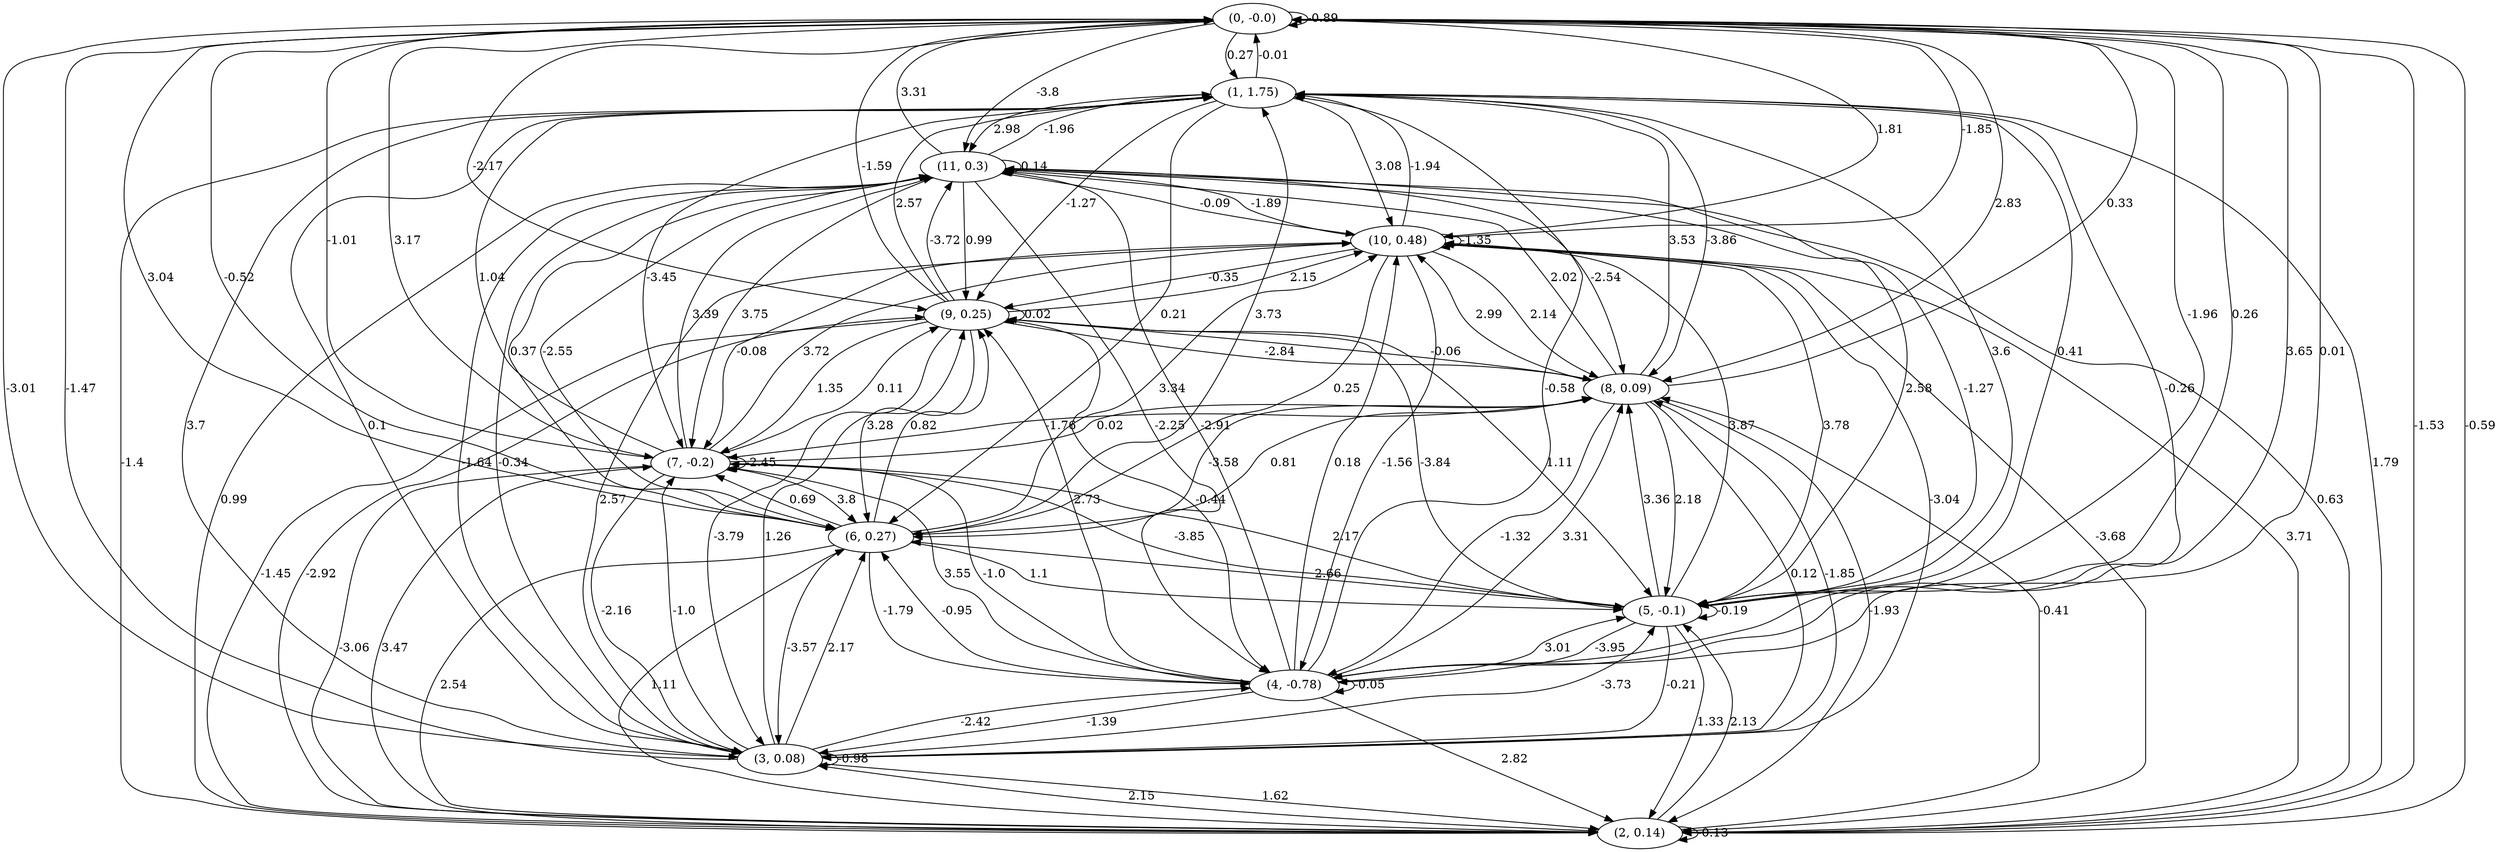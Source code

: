 digraph {
    0 [ label = "(0, -0.0)" ]
    1 [ label = "(1, 1.75)" ]
    2 [ label = "(2, 0.14)" ]
    3 [ label = "(3, 0.08)" ]
    4 [ label = "(4, -0.78)" ]
    5 [ label = "(5, -0.1)" ]
    6 [ label = "(6, 0.27)" ]
    7 [ label = "(7, -0.2)" ]
    8 [ label = "(8, 0.09)" ]
    9 [ label = "(9, 0.25)" ]
    10 [ label = "(10, 0.48)" ]
    11 [ label = "(11, 0.3)" ]
    0 -> 0 [ label = "-0.89" ]
    2 -> 2 [ label = "-0.13" ]
    3 -> 3 [ label = "-0.98" ]
    4 -> 4 [ label = "-0.05" ]
    5 -> 5 [ label = "-0.19" ]
    7 -> 7 [ label = "-2.45" ]
    9 -> 9 [ label = "0.02" ]
    10 -> 10 [ label = "-1.35" ]
    11 -> 11 [ label = "0.14" ]
    1 -> 0 [ label = "-0.01" ]
    2 -> 0 [ label = "-0.59" ]
    3 -> 0 [ label = "-1.47" ]
    4 -> 0 [ label = "0.01" ]
    5 -> 0 [ label = "0.26" ]
    6 -> 0 [ label = "3.04" ]
    7 -> 0 [ label = "-1.01" ]
    8 -> 0 [ label = "0.33" ]
    9 -> 0 [ label = "-1.59" ]
    10 -> 0 [ label = "-1.85" ]
    11 -> 0 [ label = "3.31" ]
    0 -> 1 [ label = "0.27" ]
    2 -> 1 [ label = "1.79" ]
    3 -> 1 [ label = "3.7" ]
    4 -> 1 [ label = "-0.58" ]
    5 -> 1 [ label = "3.6" ]
    6 -> 1 [ label = "3.73" ]
    7 -> 1 [ label = "1.04" ]
    8 -> 1 [ label = "3.53" ]
    9 -> 1 [ label = "2.57" ]
    10 -> 1 [ label = "-1.94" ]
    11 -> 1 [ label = "-1.96" ]
    0 -> 2 [ label = "-1.53" ]
    1 -> 2 [ label = "-1.4" ]
    3 -> 2 [ label = "1.62" ]
    4 -> 2 [ label = "2.82" ]
    5 -> 2 [ label = "1.33" ]
    6 -> 2 [ label = "2.54" ]
    7 -> 2 [ label = "-3.06" ]
    8 -> 2 [ label = "-1.93" ]
    9 -> 2 [ label = "-1.45" ]
    10 -> 2 [ label = "-3.68" ]
    11 -> 2 [ label = "0.63" ]
    0 -> 3 [ label = "-3.01" ]
    1 -> 3 [ label = "0.1" ]
    2 -> 3 [ label = "2.15" ]
    4 -> 3 [ label = "-1.39" ]
    5 -> 3 [ label = "-0.21" ]
    6 -> 3 [ label = "-3.57" ]
    7 -> 3 [ label = "-2.16" ]
    8 -> 3 [ label = "0.12" ]
    9 -> 3 [ label = "-3.79" ]
    10 -> 3 [ label = "-3.04" ]
    11 -> 3 [ label = "-0.34" ]
    0 -> 4 [ label = "3.65" ]
    1 -> 4 [ label = "-0.26" ]
    3 -> 4 [ label = "-2.42" ]
    5 -> 4 [ label = "-3.95" ]
    6 -> 4 [ label = "-1.79" ]
    7 -> 4 [ label = "-1.0" ]
    8 -> 4 [ label = "-1.32" ]
    9 -> 4 [ label = "-0.44" ]
    10 -> 4 [ label = "-1.56" ]
    11 -> 4 [ label = "-2.25" ]
    0 -> 5 [ label = "-1.96" ]
    1 -> 5 [ label = "0.41" ]
    2 -> 5 [ label = "2.13" ]
    3 -> 5 [ label = "-3.73" ]
    4 -> 5 [ label = "3.01" ]
    6 -> 5 [ label = "1.1" ]
    7 -> 5 [ label = "2.17" ]
    8 -> 5 [ label = "2.18" ]
    9 -> 5 [ label = "1.11" ]
    10 -> 5 [ label = "3.78" ]
    11 -> 5 [ label = "2.58" ]
    0 -> 6 [ label = "-0.52" ]
    1 -> 6 [ label = "0.21" ]
    2 -> 6 [ label = "1.11" ]
    3 -> 6 [ label = "2.17" ]
    4 -> 6 [ label = "-0.95" ]
    5 -> 6 [ label = "2.66" ]
    7 -> 6 [ label = "3.8" ]
    8 -> 6 [ label = "-3.58" ]
    9 -> 6 [ label = "3.28" ]
    10 -> 6 [ label = "0.25" ]
    11 -> 6 [ label = "-2.55" ]
    0 -> 7 [ label = "3.17" ]
    1 -> 7 [ label = "-3.45" ]
    2 -> 7 [ label = "3.47" ]
    3 -> 7 [ label = "-1.0" ]
    4 -> 7 [ label = "3.55" ]
    5 -> 7 [ label = "-3.85" ]
    6 -> 7 [ label = "0.69" ]
    8 -> 7 [ label = "-1.76" ]
    9 -> 7 [ label = "1.35" ]
    10 -> 7 [ label = "-0.08" ]
    11 -> 7 [ label = "3.75" ]
    0 -> 8 [ label = "2.83" ]
    1 -> 8 [ label = "-3.86" ]
    2 -> 8 [ label = "-0.41" ]
    3 -> 8 [ label = "-1.85" ]
    4 -> 8 [ label = "3.31" ]
    5 -> 8 [ label = "3.36" ]
    6 -> 8 [ label = "0.81" ]
    7 -> 8 [ label = "0.02" ]
    9 -> 8 [ label = "-2.84" ]
    10 -> 8 [ label = "2.14" ]
    11 -> 8 [ label = "-2.54" ]
    0 -> 9 [ label = "-2.17" ]
    1 -> 9 [ label = "-1.27" ]
    2 -> 9 [ label = "-2.92" ]
    3 -> 9 [ label = "1.26" ]
    4 -> 9 [ label = "2.73" ]
    5 -> 9 [ label = "-3.84" ]
    6 -> 9 [ label = "0.82" ]
    7 -> 9 [ label = "0.11" ]
    8 -> 9 [ label = "-0.06" ]
    10 -> 9 [ label = "-0.35" ]
    11 -> 9 [ label = "0.99" ]
    0 -> 10 [ label = "1.81" ]
    1 -> 10 [ label = "3.08" ]
    2 -> 10 [ label = "3.71" ]
    3 -> 10 [ label = "2.57" ]
    4 -> 10 [ label = "0.18" ]
    5 -> 10 [ label = "3.87" ]
    6 -> 10 [ label = "3.34" ]
    7 -> 10 [ label = "3.72" ]
    8 -> 10 [ label = "2.99" ]
    9 -> 10 [ label = "2.15" ]
    11 -> 10 [ label = "-0.09" ]
    0 -> 11 [ label = "-3.8" ]
    1 -> 11 [ label = "2.98" ]
    2 -> 11 [ label = "0.99" ]
    3 -> 11 [ label = "-1.64" ]
    4 -> 11 [ label = "-2.91" ]
    5 -> 11 [ label = "-1.27" ]
    6 -> 11 [ label = "0.37" ]
    7 -> 11 [ label = "3.39" ]
    8 -> 11 [ label = "2.02" ]
    9 -> 11 [ label = "-3.72" ]
    10 -> 11 [ label = "-1.89" ]
}

